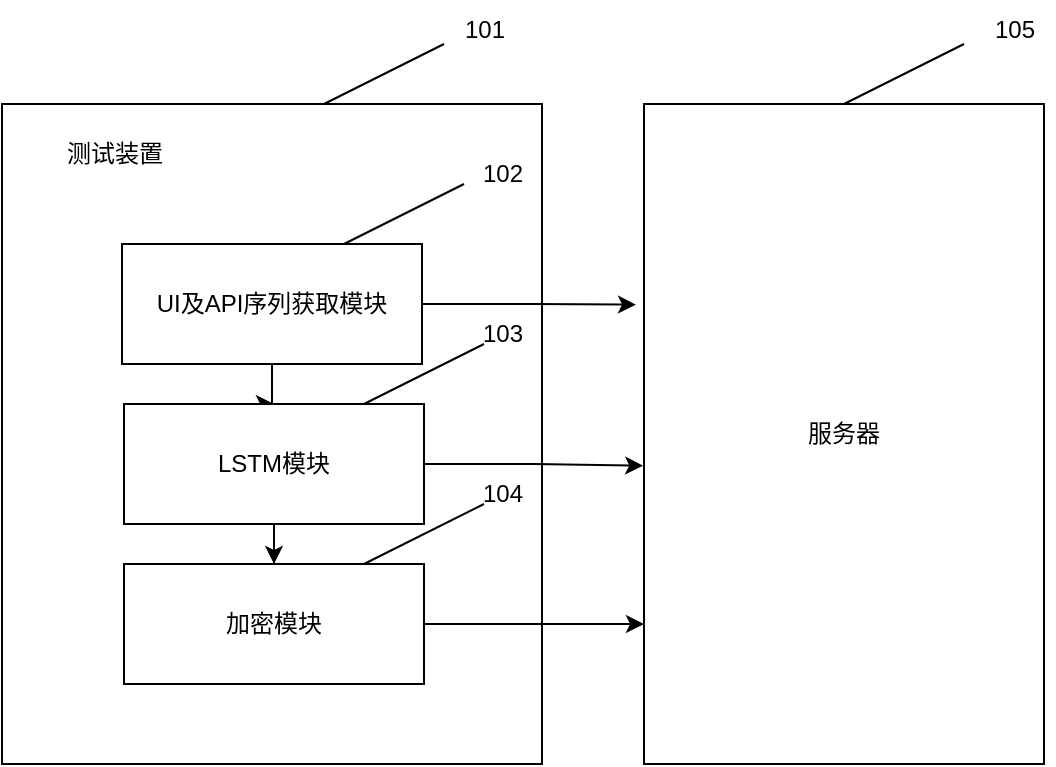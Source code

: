<mxfile version="23.1.5" type="github">
  <diagram name="第 1 页" id="FhuTvzg5vPyfLxmLzkGz">
    <mxGraphModel dx="1050" dy="1734" grid="1" gridSize="10" guides="1" tooltips="1" connect="1" arrows="1" fold="1" page="1" pageScale="1" pageWidth="827" pageHeight="1169" math="0" shadow="0">
      <root>
        <mxCell id="0" />
        <mxCell id="1" parent="0" />
        <mxCell id="8LyThlLT5T5LL-58Ad6G-2" value="" style="whiteSpace=wrap;html=1;" vertex="1" parent="1">
          <mxGeometry x="279" y="40" width="270" height="330" as="geometry" />
        </mxCell>
        <mxCell id="8LyThlLT5T5LL-58Ad6G-3" value="测试装置" style="text;html=1;align=center;verticalAlign=middle;resizable=0;points=[];autosize=1;strokeColor=none;fillColor=none;" vertex="1" parent="1">
          <mxGeometry x="300" y="50" width="70" height="30" as="geometry" />
        </mxCell>
        <mxCell id="8LyThlLT5T5LL-58Ad6G-7" style="edgeStyle=orthogonalEdgeStyle;rounded=0;orthogonalLoop=1;jettySize=auto;html=1;exitX=0.5;exitY=1;exitDx=0;exitDy=0;" edge="1" parent="1" source="8LyThlLT5T5LL-58Ad6G-4" target="8LyThlLT5T5LL-58Ad6G-5">
          <mxGeometry relative="1" as="geometry" />
        </mxCell>
        <mxCell id="8LyThlLT5T5LL-58Ad6G-4" value="UI及API序列获取模块" style="whiteSpace=wrap;html=1;" vertex="1" parent="1">
          <mxGeometry x="339" y="110" width="150" height="60" as="geometry" />
        </mxCell>
        <mxCell id="8LyThlLT5T5LL-58Ad6G-8" value="" style="edgeStyle=orthogonalEdgeStyle;rounded=0;orthogonalLoop=1;jettySize=auto;html=1;" edge="1" parent="1" source="8LyThlLT5T5LL-58Ad6G-5" target="8LyThlLT5T5LL-58Ad6G-6">
          <mxGeometry relative="1" as="geometry" />
        </mxCell>
        <mxCell id="8LyThlLT5T5LL-58Ad6G-5" value="LSTM模块" style="whiteSpace=wrap;html=1;" vertex="1" parent="1">
          <mxGeometry x="340" y="190" width="150" height="60" as="geometry" />
        </mxCell>
        <mxCell id="8LyThlLT5T5LL-58Ad6G-6" value="加密模块" style="whiteSpace=wrap;html=1;" vertex="1" parent="1">
          <mxGeometry x="340" y="270" width="150" height="60" as="geometry" />
        </mxCell>
        <mxCell id="8LyThlLT5T5LL-58Ad6G-10" value="服务器" style="whiteSpace=wrap;html=1;" vertex="1" parent="1">
          <mxGeometry x="600" y="40" width="200" height="330" as="geometry" />
        </mxCell>
        <mxCell id="8LyThlLT5T5LL-58Ad6G-11" style="edgeStyle=orthogonalEdgeStyle;rounded=0;orthogonalLoop=1;jettySize=auto;html=1;" edge="1" parent="1" source="8LyThlLT5T5LL-58Ad6G-6">
          <mxGeometry relative="1" as="geometry">
            <mxPoint x="600" y="300" as="targetPoint" />
          </mxGeometry>
        </mxCell>
        <mxCell id="8LyThlLT5T5LL-58Ad6G-12" style="edgeStyle=orthogonalEdgeStyle;rounded=0;orthogonalLoop=1;jettySize=auto;html=1;entryX=-0.02;entryY=0.304;entryDx=0;entryDy=0;entryPerimeter=0;" edge="1" parent="1" source="8LyThlLT5T5LL-58Ad6G-4" target="8LyThlLT5T5LL-58Ad6G-10">
          <mxGeometry relative="1" as="geometry" />
        </mxCell>
        <mxCell id="8LyThlLT5T5LL-58Ad6G-13" style="edgeStyle=orthogonalEdgeStyle;rounded=0;orthogonalLoop=1;jettySize=auto;html=1;entryX=-0.002;entryY=0.548;entryDx=0;entryDy=0;entryPerimeter=0;" edge="1" parent="1" source="8LyThlLT5T5LL-58Ad6G-5" target="8LyThlLT5T5LL-58Ad6G-10">
          <mxGeometry relative="1" as="geometry" />
        </mxCell>
        <mxCell id="8LyThlLT5T5LL-58Ad6G-14" value="" style="endArrow=none;html=1;rounded=0;" edge="1" parent="1">
          <mxGeometry width="50" height="50" relative="1" as="geometry">
            <mxPoint x="440" y="40" as="sourcePoint" />
            <mxPoint x="500" y="10" as="targetPoint" />
          </mxGeometry>
        </mxCell>
        <mxCell id="8LyThlLT5T5LL-58Ad6G-15" value="101" style="text;html=1;align=center;verticalAlign=middle;resizable=0;points=[];autosize=1;strokeColor=none;fillColor=none;" vertex="1" parent="1">
          <mxGeometry x="500" y="-12" width="40" height="30" as="geometry" />
        </mxCell>
        <mxCell id="8LyThlLT5T5LL-58Ad6G-16" value="" style="endArrow=none;html=1;rounded=0;" edge="1" parent="1">
          <mxGeometry width="50" height="50" relative="1" as="geometry">
            <mxPoint x="450" y="110" as="sourcePoint" />
            <mxPoint x="510" y="80" as="targetPoint" />
          </mxGeometry>
        </mxCell>
        <mxCell id="8LyThlLT5T5LL-58Ad6G-17" value="102" style="text;html=1;align=center;verticalAlign=middle;resizable=0;points=[];autosize=1;strokeColor=none;fillColor=none;" vertex="1" parent="1">
          <mxGeometry x="509" y="60" width="40" height="30" as="geometry" />
        </mxCell>
        <mxCell id="8LyThlLT5T5LL-58Ad6G-18" value="" style="endArrow=none;html=1;rounded=0;" edge="1" parent="1">
          <mxGeometry width="50" height="50" relative="1" as="geometry">
            <mxPoint x="460" y="190" as="sourcePoint" />
            <mxPoint x="520" y="160" as="targetPoint" />
          </mxGeometry>
        </mxCell>
        <mxCell id="8LyThlLT5T5LL-58Ad6G-19" value="103" style="text;html=1;align=center;verticalAlign=middle;resizable=0;points=[];autosize=1;strokeColor=none;fillColor=none;" vertex="1" parent="1">
          <mxGeometry x="509" y="140" width="40" height="30" as="geometry" />
        </mxCell>
        <mxCell id="8LyThlLT5T5LL-58Ad6G-20" value="" style="endArrow=none;html=1;rounded=0;" edge="1" parent="1">
          <mxGeometry width="50" height="50" relative="1" as="geometry">
            <mxPoint x="460" y="270" as="sourcePoint" />
            <mxPoint x="520" y="240" as="targetPoint" />
          </mxGeometry>
        </mxCell>
        <mxCell id="8LyThlLT5T5LL-58Ad6G-21" value="104" style="text;html=1;align=center;verticalAlign=middle;resizable=0;points=[];autosize=1;strokeColor=none;fillColor=none;" vertex="1" parent="1">
          <mxGeometry x="509" y="220" width="40" height="30" as="geometry" />
        </mxCell>
        <mxCell id="8LyThlLT5T5LL-58Ad6G-22" value="" style="endArrow=none;html=1;rounded=0;" edge="1" parent="1">
          <mxGeometry width="50" height="50" relative="1" as="geometry">
            <mxPoint x="700" y="40" as="sourcePoint" />
            <mxPoint x="760" y="10" as="targetPoint" />
          </mxGeometry>
        </mxCell>
        <mxCell id="8LyThlLT5T5LL-58Ad6G-23" value="105" style="text;html=1;align=center;verticalAlign=middle;resizable=0;points=[];autosize=1;strokeColor=none;fillColor=none;" vertex="1" parent="1">
          <mxGeometry x="765" y="-12" width="40" height="30" as="geometry" />
        </mxCell>
      </root>
    </mxGraphModel>
  </diagram>
</mxfile>
